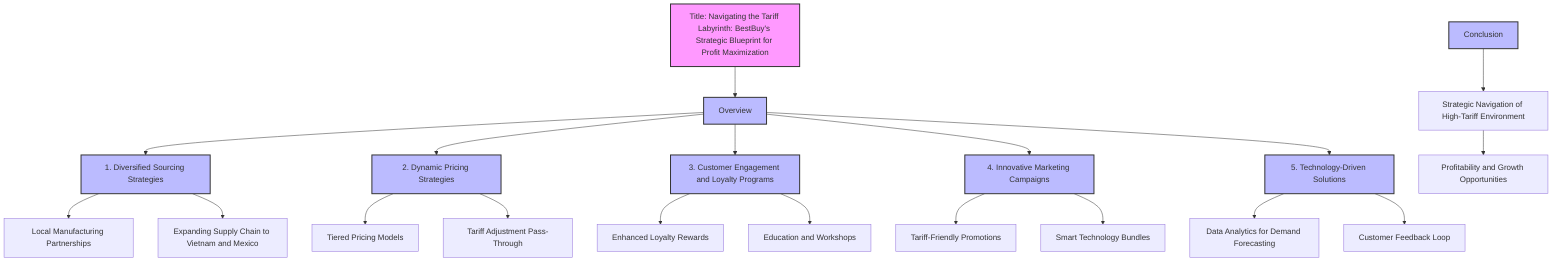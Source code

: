 flowchart TD
        A[Title: Navigating the Tariff Labyrinth: BestBuy's Strategic Blueprint for Profit Maximization] --> B[Overview]
        B --> C[1. Diversified Sourcing Strategies]
        C --> D[Local Manufacturing Partnerships]
        C --> E[Expanding Supply Chain to Vietnam and Mexico]
        
        B --> F[2. Dynamic Pricing Strategies]
        F --> G[Tiered Pricing Models]
        F --> H[Tariff Adjustment Pass-Through]
        
        B --> I[3. Customer Engagement and Loyalty Programs]
        I --> J[Enhanced Loyalty Rewards]
        I --> K[Education and Workshops]
        
        B --> L[4. Innovative Marketing Campaigns]
        L --> M[Tariff-Friendly Promotions]
        L --> N[Smart Technology Bundles]
        
        B --> O[5. Technology-Driven Solutions]
        O --> P[Data Analytics for Demand Forecasting]
        O --> Q[Customer Feedback Loop]

        R[Conclusion] --> S[Strategic Navigation of High-Tariff Environment]
        S --> T[Profitability and Growth Opportunities]
        
        style A fill:#f9f,stroke:#333,stroke-width:2px
        style B fill:#bbf,stroke:#333,stroke-width:2px
        style C fill:#bbf,stroke:#333,stroke-width:2px
        style F fill:#bbf,stroke:#333,stroke-width:2px
        style I fill:#bbf,stroke:#333,stroke-width:2px
        style L fill:#bbf,stroke:#333,stroke-width:2px
        style O fill:#bbf,stroke:#333,stroke-width:2px
        style R fill:#bbf,stroke:#333,stroke-width:2px
